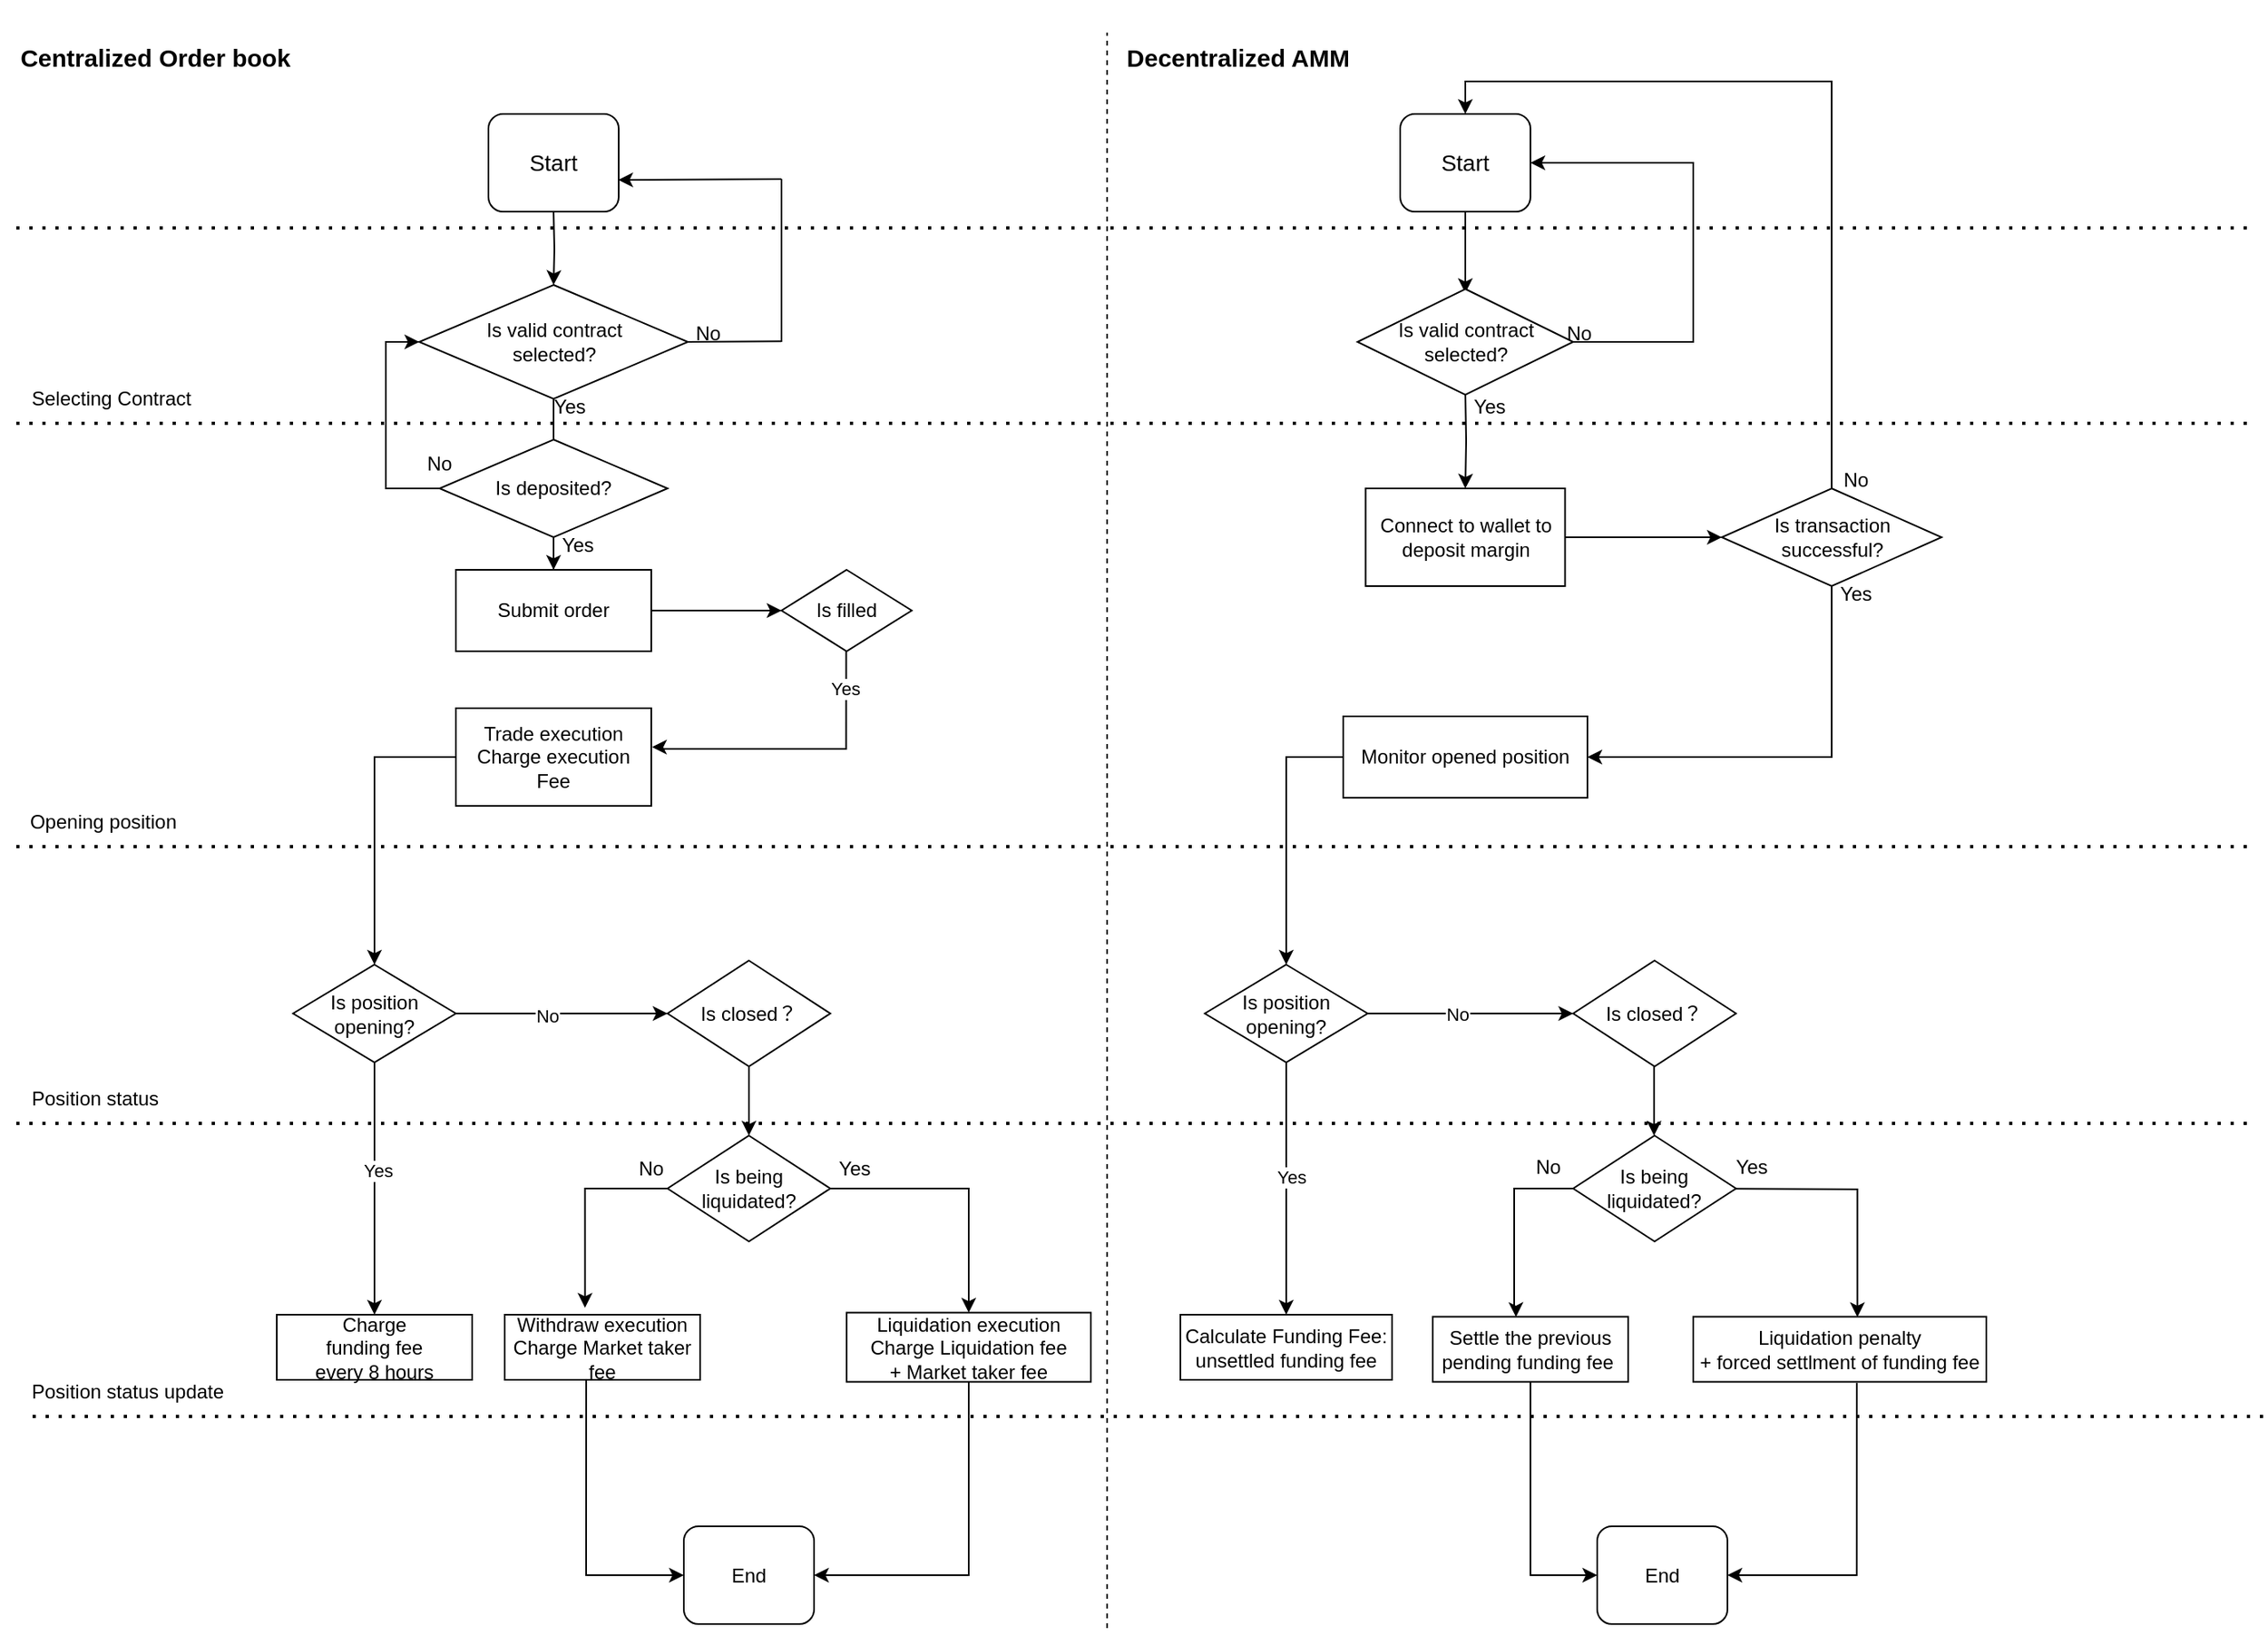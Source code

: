 <mxfile version="21.6.5" type="device">
  <diagram name="Page-1" id="7qWeqGmdUIMSvMaVxC2Z">
    <mxGraphModel dx="1466" dy="1790" grid="1" gridSize="10" guides="1" tooltips="1" connect="1" arrows="1" fold="1" page="1" pageScale="1" pageWidth="1100" pageHeight="850" math="0" shadow="0">
      <root>
        <mxCell id="0" />
        <mxCell id="1" parent="0" />
        <mxCell id="9r9zIMGVRPfAhy_iePYk-91" value="" style="rounded=0;whiteSpace=wrap;html=1;strokeColor=none;" parent="1" vertex="1">
          <mxGeometry x="40" y="-10" width="1390" height="1010" as="geometry" />
        </mxCell>
        <mxCell id="2cL5k20LGx7MLXg2ZPZY-73" style="edgeStyle=orthogonalEdgeStyle;rounded=0;orthogonalLoop=1;jettySize=auto;html=1;entryX=0.5;entryY=0;entryDx=0;entryDy=0;fontFamily=Helvetica;" parent="1" source="rSTGFEO1jFMD9Ot6lzbd-6" edge="1">
          <mxGeometry relative="1" as="geometry">
            <mxPoint x="940" y="170.0" as="targetPoint" />
          </mxGeometry>
        </mxCell>
        <mxCell id="rSTGFEO1jFMD9Ot6lzbd-6" value="&lt;font style=&quot;font-size: 14px;&quot;&gt;Start&lt;br&gt;&lt;/font&gt;" style="rounded=1;whiteSpace=wrap;html=1;fontFamily=Helvetica;" parent="1" vertex="1">
          <mxGeometry x="900" y="60" width="80" height="60" as="geometry" />
        </mxCell>
        <mxCell id="2cL5k20LGx7MLXg2ZPZY-4" value="" style="edgeStyle=orthogonalEdgeStyle;rounded=0;orthogonalLoop=1;jettySize=auto;html=1;exitX=0.5;exitY=1;exitDx=0;exitDy=0;fontFamily=Helvetica;entryX=0.5;entryY=0;entryDx=0;entryDy=0;" parent="1" target="6n5WaVB1s2QaaP87F6nN-7" edge="1">
          <mxGeometry relative="1" as="geometry">
            <mxPoint x="380.0" y="170.0" as="targetPoint" />
            <mxPoint x="380.0" y="120.0" as="sourcePoint" />
          </mxGeometry>
        </mxCell>
        <mxCell id="2cL5k20LGx7MLXg2ZPZY-31" style="edgeStyle=orthogonalEdgeStyle;rounded=0;orthogonalLoop=1;jettySize=auto;html=1;exitX=0.5;exitY=1;exitDx=0;exitDy=0;fontFamily=Helvetica;" parent="1" edge="1">
          <mxGeometry relative="1" as="geometry">
            <mxPoint x="380.0" y="230.0" as="sourcePoint" />
            <mxPoint x="380.027" y="280.0" as="targetPoint" />
          </mxGeometry>
        </mxCell>
        <mxCell id="9r9zIMGVRPfAhy_iePYk-66" style="edgeStyle=orthogonalEdgeStyle;rounded=0;orthogonalLoop=1;jettySize=auto;html=1;entryX=0;entryY=0.5;entryDx=0;entryDy=0;" parent="1" source="2cL5k20LGx7MLXg2ZPZY-7" target="9r9zIMGVRPfAhy_iePYk-65" edge="1">
          <mxGeometry relative="1" as="geometry" />
        </mxCell>
        <mxCell id="2cL5k20LGx7MLXg2ZPZY-7" value="Connect to wallet to deposit margin" style="rounded=0;whiteSpace=wrap;html=1;fontFamily=Helvetica;" parent="1" vertex="1">
          <mxGeometry x="878.75" y="290" width="122.5" height="60" as="geometry" />
        </mxCell>
        <mxCell id="2cL5k20LGx7MLXg2ZPZY-10" value="Centralized Order book" style="text;html=1;align=center;verticalAlign=middle;resizable=0;points=[];autosize=1;strokeColor=none;fillColor=none;fontFamily=Helvetica;fontStyle=1;fontSize=15;" parent="1" vertex="1">
          <mxGeometry x="40" y="10" width="190" height="30" as="geometry" />
        </mxCell>
        <mxCell id="2cL5k20LGx7MLXg2ZPZY-11" value="Decentralized AMM" style="text;html=1;align=center;verticalAlign=middle;resizable=0;points=[];autosize=1;strokeColor=none;fillColor=none;fontFamily=Helvetica;fontStyle=1;fontSize=15;" parent="1" vertex="1">
          <mxGeometry x="720" y="10" width="160" height="30" as="geometry" />
        </mxCell>
        <mxCell id="2cL5k20LGx7MLXg2ZPZY-12" value="Selecting Contract" style="text;html=1;align=center;verticalAlign=middle;resizable=0;points=[];autosize=1;strokeColor=none;fillColor=none;fontFamily=Helvetica;" parent="1" vertex="1">
          <mxGeometry x="47.5" y="220" width="120" height="30" as="geometry" />
        </mxCell>
        <mxCell id="2cL5k20LGx7MLXg2ZPZY-13" value="Opening position" style="text;html=1;align=center;verticalAlign=middle;resizable=0;points=[];autosize=1;strokeColor=none;fillColor=none;fontFamily=Helvetica;" parent="1" vertex="1">
          <mxGeometry x="47.5" y="480" width="110" height="30" as="geometry" />
        </mxCell>
        <mxCell id="2cL5k20LGx7MLXg2ZPZY-14" value="Charge&lt;br&gt;funding fee &lt;br&gt;every 8 hours" style="rounded=0;whiteSpace=wrap;html=1;fontFamily=Helvetica;" parent="1" vertex="1">
          <mxGeometry x="210" y="797.5" width="120" height="40" as="geometry" />
        </mxCell>
        <mxCell id="2cL5k20LGx7MLXg2ZPZY-34" style="edgeStyle=orthogonalEdgeStyle;rounded=0;orthogonalLoop=1;jettySize=auto;html=1;exitX=0.5;exitY=1;exitDx=0;exitDy=0;entryX=0.5;entryY=0;entryDx=0;entryDy=0;fontFamily=Helvetica;" parent="1" source="9r9zIMGVRPfAhy_iePYk-23" target="2cL5k20LGx7MLXg2ZPZY-14" edge="1">
          <mxGeometry relative="1" as="geometry">
            <mxPoint x="237.5" y="680" as="sourcePoint" />
          </mxGeometry>
        </mxCell>
        <mxCell id="9r9zIMGVRPfAhy_iePYk-26" value="Yes" style="edgeLabel;html=1;align=center;verticalAlign=middle;resizable=0;points=[];" parent="2cL5k20LGx7MLXg2ZPZY-34" vertex="1" connectable="0">
          <mxGeometry x="-0.143" y="2" relative="1" as="geometry">
            <mxPoint as="offset" />
          </mxGeometry>
        </mxCell>
        <mxCell id="9r9zIMGVRPfAhy_iePYk-51" style="edgeStyle=orthogonalEdgeStyle;rounded=0;orthogonalLoop=1;jettySize=auto;html=1;entryX=0;entryY=0.5;entryDx=0;entryDy=0;exitX=0.417;exitY=0.996;exitDx=0;exitDy=0;exitPerimeter=0;" parent="1" source="2cL5k20LGx7MLXg2ZPZY-20" target="2cL5k20LGx7MLXg2ZPZY-29" edge="1">
          <mxGeometry relative="1" as="geometry" />
        </mxCell>
        <mxCell id="2cL5k20LGx7MLXg2ZPZY-20" value="&lt;font&gt;Withdraw execution&lt;br&gt;Charge Market taker fee&lt;/font&gt;" style="rounded=0;whiteSpace=wrap;html=1;fontFamily=Helvetica;" parent="1" vertex="1">
          <mxGeometry x="350" y="797.5" width="120" height="40" as="geometry" />
        </mxCell>
        <mxCell id="9r9zIMGVRPfAhy_iePYk-52" style="edgeStyle=orthogonalEdgeStyle;rounded=0;orthogonalLoop=1;jettySize=auto;html=1;entryX=1;entryY=0.5;entryDx=0;entryDy=0;exitX=0.5;exitY=1;exitDx=0;exitDy=0;" parent="1" source="2cL5k20LGx7MLXg2ZPZY-21" target="2cL5k20LGx7MLXg2ZPZY-29" edge="1">
          <mxGeometry relative="1" as="geometry">
            <Array as="points">
              <mxPoint x="635" y="958" />
            </Array>
          </mxGeometry>
        </mxCell>
        <mxCell id="2cL5k20LGx7MLXg2ZPZY-21" value="Liquidation execution&lt;br&gt;Charge Liquidation fee&lt;br&gt;+ Market taker fee" style="rounded=0;whiteSpace=wrap;html=1;fontFamily=Helvetica;" parent="1" vertex="1">
          <mxGeometry x="560" y="796.25" width="150" height="42.5" as="geometry" />
        </mxCell>
        <mxCell id="2cL5k20LGx7MLXg2ZPZY-29" value="End" style="rounded=1;whiteSpace=wrap;html=1;" parent="1" vertex="1">
          <mxGeometry x="460" y="927.5" width="80" height="60" as="geometry" />
        </mxCell>
        <mxCell id="2cL5k20LGx7MLXg2ZPZY-43" style="edgeStyle=orthogonalEdgeStyle;rounded=0;orthogonalLoop=1;jettySize=auto;html=1;exitX=0.5;exitY=1;exitDx=0;exitDy=0;entryX=0.5;entryY=0;entryDx=0;entryDy=0;fontFamily=Helvetica;" parent="1" target="2cL5k20LGx7MLXg2ZPZY-7" edge="1">
          <mxGeometry relative="1" as="geometry">
            <mxPoint x="940" y="230.0" as="sourcePoint" />
          </mxGeometry>
        </mxCell>
        <mxCell id="9r9zIMGVRPfAhy_iePYk-73" style="edgeStyle=orthogonalEdgeStyle;rounded=0;orthogonalLoop=1;jettySize=auto;html=1;exitX=0;exitY=0.5;exitDx=0;exitDy=0;entryX=0.5;entryY=0;entryDx=0;entryDy=0;" parent="1" source="2cL5k20LGx7MLXg2ZPZY-46" target="9r9zIMGVRPfAhy_iePYk-72" edge="1">
          <mxGeometry relative="1" as="geometry" />
        </mxCell>
        <mxCell id="2cL5k20LGx7MLXg2ZPZY-46" value="Monitor opened position" style="rounded=0;whiteSpace=wrap;html=1;fontFamily=Helvetica;" parent="1" vertex="1">
          <mxGeometry x="865" y="430" width="150" height="50" as="geometry" />
        </mxCell>
        <mxCell id="2cL5k20LGx7MLXg2ZPZY-48" value="Calculate Funding Fee: unsettled funding fee" style="rounded=0;whiteSpace=wrap;html=1;fontFamily=Helvetica;" parent="1" vertex="1">
          <mxGeometry x="765" y="797.5" width="130" height="40" as="geometry" />
        </mxCell>
        <mxCell id="9r9zIMGVRPfAhy_iePYk-85" style="edgeStyle=orthogonalEdgeStyle;rounded=0;orthogonalLoop=1;jettySize=auto;html=1;entryX=0;entryY=0.5;entryDx=0;entryDy=0;" parent="1" source="2cL5k20LGx7MLXg2ZPZY-57" target="2cL5k20LGx7MLXg2ZPZY-61" edge="1">
          <mxGeometry relative="1" as="geometry" />
        </mxCell>
        <mxCell id="2cL5k20LGx7MLXg2ZPZY-57" value="&lt;p data-pm-slice=&quot;1 1 []&quot;&gt;Settle the previous pending funding fee&amp;nbsp;&lt;/p&gt;" style="rounded=0;whiteSpace=wrap;html=1;fontFamily=Helvetica;" parent="1" vertex="1">
          <mxGeometry x="920" y="798.75" width="120" height="40" as="geometry" />
        </mxCell>
        <mxCell id="9r9zIMGVRPfAhy_iePYk-86" style="edgeStyle=orthogonalEdgeStyle;rounded=0;orthogonalLoop=1;jettySize=auto;html=1;entryX=1;entryY=0.5;entryDx=0;entryDy=0;exitX=0.558;exitY=1.017;exitDx=0;exitDy=0;exitPerimeter=0;" parent="1" source="2cL5k20LGx7MLXg2ZPZY-59" target="2cL5k20LGx7MLXg2ZPZY-61" edge="1">
          <mxGeometry relative="1" as="geometry" />
        </mxCell>
        <mxCell id="2cL5k20LGx7MLXg2ZPZY-59" value="&lt;font&gt;Liquidation p&lt;/font&gt;enalty &lt;br&gt;+ forced settlment of funding fee" style="rounded=0;whiteSpace=wrap;html=1;fontFamily=Helvetica;" parent="1" vertex="1">
          <mxGeometry x="1080" y="798.75" width="180" height="40" as="geometry" />
        </mxCell>
        <mxCell id="2cL5k20LGx7MLXg2ZPZY-61" value="End" style="rounded=1;whiteSpace=wrap;html=1;" parent="1" vertex="1">
          <mxGeometry x="1021" y="927.5" width="80" height="60" as="geometry" />
        </mxCell>
        <mxCell id="2cL5k20LGx7MLXg2ZPZY-75" value="" style="endArrow=none;dashed=1;html=1;dashPattern=1 3;strokeWidth=2;rounded=0;fontFamily=Helvetica;" parent="1" edge="1">
          <mxGeometry width="50" height="50" relative="1" as="geometry">
            <mxPoint x="50" y="130" as="sourcePoint" />
            <mxPoint x="1420" y="130" as="targetPoint" />
          </mxGeometry>
        </mxCell>
        <mxCell id="2cL5k20LGx7MLXg2ZPZY-76" value="" style="endArrow=none;dashed=1;html=1;rounded=0;" parent="1" edge="1">
          <mxGeometry width="50" height="50" relative="1" as="geometry">
            <mxPoint x="720" y="990" as="sourcePoint" />
            <mxPoint x="720" y="10" as="targetPoint" />
          </mxGeometry>
        </mxCell>
        <mxCell id="2cL5k20LGx7MLXg2ZPZY-77" value="" style="endArrow=none;dashed=1;html=1;dashPattern=1 3;strokeWidth=2;rounded=0;fontFamily=Helvetica;" parent="1" edge="1">
          <mxGeometry width="50" height="50" relative="1" as="geometry">
            <mxPoint x="50" y="250" as="sourcePoint" />
            <mxPoint x="1420" y="250" as="targetPoint" />
          </mxGeometry>
        </mxCell>
        <mxCell id="2cL5k20LGx7MLXg2ZPZY-78" value="" style="endArrow=none;dashed=1;html=1;dashPattern=1 3;strokeWidth=2;rounded=0;fontFamily=Helvetica;" parent="1" edge="1">
          <mxGeometry width="50" height="50" relative="1" as="geometry">
            <mxPoint x="50" y="510" as="sourcePoint" />
            <mxPoint x="1420" y="510" as="targetPoint" />
          </mxGeometry>
        </mxCell>
        <mxCell id="6n5WaVB1s2QaaP87F6nN-7" value="Is valid contract &lt;br&gt;selected?" style="rhombus;whiteSpace=wrap;html=1;" parent="1" vertex="1">
          <mxGeometry x="297.5" y="165" width="165" height="70" as="geometry" />
        </mxCell>
        <mxCell id="6n5WaVB1s2QaaP87F6nN-9" value="&lt;font style=&quot;font-size: 14px;&quot;&gt;Start&lt;br&gt;&lt;/font&gt;" style="rounded=1;whiteSpace=wrap;html=1;fontFamily=Helvetica;" parent="1" vertex="1">
          <mxGeometry x="340" y="60" width="80" height="60" as="geometry" />
        </mxCell>
        <mxCell id="9r9zIMGVRPfAhy_iePYk-1" value="Yes" style="text;html=1;strokeColor=none;fillColor=none;align=center;verticalAlign=middle;whiteSpace=wrap;rounded=0;" parent="1" vertex="1">
          <mxGeometry x="365" y="230" width="50" height="20" as="geometry" />
        </mxCell>
        <mxCell id="9r9zIMGVRPfAhy_iePYk-5" value="" style="endArrow=none;html=1;rounded=0;" parent="1" edge="1">
          <mxGeometry width="50" height="50" relative="1" as="geometry">
            <mxPoint x="462.5" y="199.97" as="sourcePoint" />
            <mxPoint x="520" y="199.64" as="targetPoint" />
          </mxGeometry>
        </mxCell>
        <mxCell id="9r9zIMGVRPfAhy_iePYk-7" value="" style="endArrow=none;html=1;rounded=0;" parent="1" edge="1">
          <mxGeometry width="50" height="50" relative="1" as="geometry">
            <mxPoint x="520" y="200" as="sourcePoint" />
            <mxPoint x="520" y="100" as="targetPoint" />
          </mxGeometry>
        </mxCell>
        <mxCell id="9r9zIMGVRPfAhy_iePYk-8" value="" style="endArrow=classic;html=1;rounded=0;entryX=0.997;entryY=0.675;entryDx=0;entryDy=0;entryPerimeter=0;" parent="1" target="6n5WaVB1s2QaaP87F6nN-9" edge="1">
          <mxGeometry width="50" height="50" relative="1" as="geometry">
            <mxPoint x="520" y="100" as="sourcePoint" />
            <mxPoint x="500" y="60" as="targetPoint" />
          </mxGeometry>
        </mxCell>
        <mxCell id="9r9zIMGVRPfAhy_iePYk-9" value="No" style="text;html=1;strokeColor=none;fillColor=none;align=center;verticalAlign=middle;whiteSpace=wrap;rounded=0;" parent="1" vertex="1">
          <mxGeometry x="445" y="180" width="60" height="30" as="geometry" />
        </mxCell>
        <mxCell id="9r9zIMGVRPfAhy_iePYk-11" style="edgeStyle=orthogonalEdgeStyle;rounded=0;orthogonalLoop=1;jettySize=auto;html=1;entryX=0;entryY=0.5;entryDx=0;entryDy=0;exitX=0;exitY=0.5;exitDx=0;exitDy=0;" parent="1" source="9r9zIMGVRPfAhy_iePYk-10" target="6n5WaVB1s2QaaP87F6nN-7" edge="1">
          <mxGeometry relative="1" as="geometry">
            <Array as="points">
              <mxPoint x="277" y="290" />
              <mxPoint x="277" y="200" />
            </Array>
          </mxGeometry>
        </mxCell>
        <mxCell id="9r9zIMGVRPfAhy_iePYk-68" style="edgeStyle=orthogonalEdgeStyle;rounded=0;orthogonalLoop=1;jettySize=auto;html=1;entryX=0.5;entryY=0;entryDx=0;entryDy=0;" parent="1" source="9r9zIMGVRPfAhy_iePYk-10" target="9r9zIMGVRPfAhy_iePYk-14" edge="1">
          <mxGeometry relative="1" as="geometry" />
        </mxCell>
        <mxCell id="9r9zIMGVRPfAhy_iePYk-10" value="Is deposited?" style="rhombus;whiteSpace=wrap;html=1;" parent="1" vertex="1">
          <mxGeometry x="310" y="260" width="140" height="60" as="geometry" />
        </mxCell>
        <mxCell id="9r9zIMGVRPfAhy_iePYk-12" value="No" style="text;html=1;strokeColor=none;fillColor=none;align=center;verticalAlign=middle;whiteSpace=wrap;rounded=0;" parent="1" vertex="1">
          <mxGeometry x="290" y="260" width="40" height="30" as="geometry" />
        </mxCell>
        <mxCell id="9r9zIMGVRPfAhy_iePYk-13" value="Yes" style="text;html=1;strokeColor=none;fillColor=none;align=center;verticalAlign=middle;whiteSpace=wrap;rounded=0;" parent="1" vertex="1">
          <mxGeometry x="365" y="310" width="60" height="30" as="geometry" />
        </mxCell>
        <mxCell id="9r9zIMGVRPfAhy_iePYk-20" style="edgeStyle=orthogonalEdgeStyle;rounded=0;orthogonalLoop=1;jettySize=auto;html=1;entryX=0;entryY=0.5;entryDx=0;entryDy=0;" parent="1" source="9r9zIMGVRPfAhy_iePYk-14" target="9r9zIMGVRPfAhy_iePYk-19" edge="1">
          <mxGeometry relative="1" as="geometry" />
        </mxCell>
        <mxCell id="9r9zIMGVRPfAhy_iePYk-14" value="Submit order" style="rounded=0;whiteSpace=wrap;html=1;" parent="1" vertex="1">
          <mxGeometry x="320" y="340" width="120" height="50" as="geometry" />
        </mxCell>
        <mxCell id="9r9zIMGVRPfAhy_iePYk-21" style="edgeStyle=orthogonalEdgeStyle;rounded=0;orthogonalLoop=1;jettySize=auto;html=1;entryX=1.004;entryY=0.398;entryDx=0;entryDy=0;entryPerimeter=0;" parent="1" target="9r9zIMGVRPfAhy_iePYk-22" edge="1">
          <mxGeometry relative="1" as="geometry">
            <mxPoint x="445.0" y="469.95" as="targetPoint" />
            <mxPoint x="559.74" y="380" as="sourcePoint" />
            <Array as="points">
              <mxPoint x="560" y="450" />
              <mxPoint x="445" y="450" />
              <mxPoint x="445" y="449" />
            </Array>
          </mxGeometry>
        </mxCell>
        <mxCell id="9r9zIMGVRPfAhy_iePYk-94" value="Yes" style="edgeLabel;html=1;align=center;verticalAlign=middle;resizable=0;points=[];" parent="9r9zIMGVRPfAhy_iePYk-21" vertex="1" connectable="0">
          <mxGeometry x="-0.66" y="-1" relative="1" as="geometry">
            <mxPoint as="offset" />
          </mxGeometry>
        </mxCell>
        <mxCell id="9r9zIMGVRPfAhy_iePYk-19" value="Is filled" style="rhombus;whiteSpace=wrap;html=1;" parent="1" vertex="1">
          <mxGeometry x="520" y="340" width="80" height="50" as="geometry" />
        </mxCell>
        <mxCell id="9r9zIMGVRPfAhy_iePYk-25" style="edgeStyle=orthogonalEdgeStyle;rounded=0;orthogonalLoop=1;jettySize=auto;html=1;entryX=0.5;entryY=0;entryDx=0;entryDy=0;" parent="1" source="9r9zIMGVRPfAhy_iePYk-22" target="9r9zIMGVRPfAhy_iePYk-23" edge="1">
          <mxGeometry relative="1" as="geometry">
            <Array as="points">
              <mxPoint x="270" y="455" />
            </Array>
          </mxGeometry>
        </mxCell>
        <mxCell id="9r9zIMGVRPfAhy_iePYk-22" value="Trade execution&lt;br&gt;Charge execution Fee" style="rounded=0;whiteSpace=wrap;html=1;" parent="1" vertex="1">
          <mxGeometry x="320" y="425" width="120" height="60" as="geometry" />
        </mxCell>
        <mxCell id="bipFphcELUd_ku-ffHA3-1" style="edgeStyle=orthogonalEdgeStyle;rounded=0;orthogonalLoop=1;jettySize=auto;html=1;entryX=0;entryY=0.5;entryDx=0;entryDy=0;" edge="1" parent="1" source="9r9zIMGVRPfAhy_iePYk-23" target="9r9zIMGVRPfAhy_iePYk-42">
          <mxGeometry relative="1" as="geometry" />
        </mxCell>
        <mxCell id="bipFphcELUd_ku-ffHA3-2" value="No" style="edgeLabel;html=1;align=center;verticalAlign=middle;resizable=0;points=[];" vertex="1" connectable="0" parent="bipFphcELUd_ku-ffHA3-1">
          <mxGeometry x="-0.139" relative="1" as="geometry">
            <mxPoint y="1" as="offset" />
          </mxGeometry>
        </mxCell>
        <mxCell id="9r9zIMGVRPfAhy_iePYk-23" value="Is position &lt;br&gt;opening?" style="rhombus;whiteSpace=wrap;html=1;" parent="1" vertex="1">
          <mxGeometry x="220" y="582.5" width="100" height="60" as="geometry" />
        </mxCell>
        <mxCell id="9r9zIMGVRPfAhy_iePYk-47" style="edgeStyle=orthogonalEdgeStyle;rounded=0;orthogonalLoop=1;jettySize=auto;html=1;" parent="1" source="9r9zIMGVRPfAhy_iePYk-42" edge="1">
          <mxGeometry relative="1" as="geometry">
            <mxPoint x="500" y="687.5" as="targetPoint" />
          </mxGeometry>
        </mxCell>
        <mxCell id="9r9zIMGVRPfAhy_iePYk-42" value="Is closed？" style="rhombus;whiteSpace=wrap;html=1;" parent="1" vertex="1">
          <mxGeometry x="450" y="580" width="100" height="65" as="geometry" />
        </mxCell>
        <mxCell id="9r9zIMGVRPfAhy_iePYk-49" style="edgeStyle=orthogonalEdgeStyle;rounded=0;orthogonalLoop=1;jettySize=auto;html=1;exitX=0;exitY=0.5;exitDx=0;exitDy=0;entryX=0.411;entryY=-0.107;entryDx=0;entryDy=0;entryPerimeter=0;" parent="1" source="9r9zIMGVRPfAhy_iePYk-48" target="2cL5k20LGx7MLXg2ZPZY-20" edge="1">
          <mxGeometry relative="1" as="geometry" />
        </mxCell>
        <mxCell id="9r9zIMGVRPfAhy_iePYk-50" style="edgeStyle=orthogonalEdgeStyle;rounded=0;orthogonalLoop=1;jettySize=auto;html=1;entryX=0.5;entryY=0;entryDx=0;entryDy=0;" parent="1" source="9r9zIMGVRPfAhy_iePYk-48" target="2cL5k20LGx7MLXg2ZPZY-21" edge="1">
          <mxGeometry relative="1" as="geometry" />
        </mxCell>
        <mxCell id="9r9zIMGVRPfAhy_iePYk-48" value="Is being liquidated?" style="rhombus;whiteSpace=wrap;html=1;" parent="1" vertex="1">
          <mxGeometry x="450" y="687.5" width="100" height="65" as="geometry" />
        </mxCell>
        <mxCell id="9r9zIMGVRPfAhy_iePYk-63" style="edgeStyle=orthogonalEdgeStyle;rounded=0;orthogonalLoop=1;jettySize=auto;html=1;entryX=1;entryY=0.5;entryDx=0;entryDy=0;" parent="1" source="9r9zIMGVRPfAhy_iePYk-54" target="rSTGFEO1jFMD9Ot6lzbd-6" edge="1">
          <mxGeometry relative="1" as="geometry">
            <Array as="points">
              <mxPoint x="1080" y="200" />
              <mxPoint x="1080" y="90" />
            </Array>
          </mxGeometry>
        </mxCell>
        <mxCell id="9r9zIMGVRPfAhy_iePYk-54" value="Is valid contract &lt;br&gt;selected?" style="rhombus;whiteSpace=wrap;html=1;" parent="1" vertex="1">
          <mxGeometry x="873.75" y="167.5" width="132.5" height="65" as="geometry" />
        </mxCell>
        <mxCell id="9r9zIMGVRPfAhy_iePYk-56" value="Yes" style="text;html=1;strokeColor=none;fillColor=none;align=center;verticalAlign=middle;whiteSpace=wrap;rounded=0;" parent="1" vertex="1">
          <mxGeometry x="930" y="230" width="50" height="20" as="geometry" />
        </mxCell>
        <mxCell id="9r9zIMGVRPfAhy_iePYk-60" value="No" style="text;html=1;strokeColor=none;fillColor=none;align=center;verticalAlign=middle;whiteSpace=wrap;rounded=0;" parent="1" vertex="1">
          <mxGeometry x="980" y="180" width="60" height="30" as="geometry" />
        </mxCell>
        <mxCell id="9r9zIMGVRPfAhy_iePYk-61" value="Yes" style="text;html=1;strokeColor=none;fillColor=none;align=center;verticalAlign=middle;whiteSpace=wrap;rounded=0;" parent="1" vertex="1">
          <mxGeometry x="535" y="692.5" width="60" height="30" as="geometry" />
        </mxCell>
        <mxCell id="9r9zIMGVRPfAhy_iePYk-62" value="No" style="text;html=1;strokeColor=none;fillColor=none;align=center;verticalAlign=middle;whiteSpace=wrap;rounded=0;" parent="1" vertex="1">
          <mxGeometry x="410" y="692.5" width="60" height="30" as="geometry" />
        </mxCell>
        <mxCell id="9r9zIMGVRPfAhy_iePYk-67" style="edgeStyle=orthogonalEdgeStyle;rounded=0;orthogonalLoop=1;jettySize=auto;html=1;entryX=0.5;entryY=0;entryDx=0;entryDy=0;" parent="1" source="9r9zIMGVRPfAhy_iePYk-65" target="rSTGFEO1jFMD9Ot6lzbd-6" edge="1">
          <mxGeometry relative="1" as="geometry">
            <Array as="points">
              <mxPoint x="1165" y="40" />
              <mxPoint x="940" y="40" />
            </Array>
          </mxGeometry>
        </mxCell>
        <mxCell id="9r9zIMGVRPfAhy_iePYk-69" style="edgeStyle=orthogonalEdgeStyle;rounded=0;orthogonalLoop=1;jettySize=auto;html=1;entryX=1;entryY=0.5;entryDx=0;entryDy=0;" parent="1" source="9r9zIMGVRPfAhy_iePYk-65" target="2cL5k20LGx7MLXg2ZPZY-46" edge="1">
          <mxGeometry relative="1" as="geometry">
            <Array as="points">
              <mxPoint x="1165" y="455" />
            </Array>
          </mxGeometry>
        </mxCell>
        <mxCell id="9r9zIMGVRPfAhy_iePYk-65" value="Is transaction successful?" style="rhombus;whiteSpace=wrap;html=1;" parent="1" vertex="1">
          <mxGeometry x="1097.5" y="290" width="135" height="60" as="geometry" />
        </mxCell>
        <mxCell id="9r9zIMGVRPfAhy_iePYk-70" value="Yes" style="text;html=1;strokeColor=none;fillColor=none;align=center;verticalAlign=middle;whiteSpace=wrap;rounded=0;" parent="1" vertex="1">
          <mxGeometry x="1150" y="340" width="60" height="30" as="geometry" />
        </mxCell>
        <mxCell id="9r9zIMGVRPfAhy_iePYk-71" value="No" style="text;html=1;strokeColor=none;fillColor=none;align=center;verticalAlign=middle;whiteSpace=wrap;rounded=0;" parent="1" vertex="1">
          <mxGeometry x="1150" y="270" width="60" height="30" as="geometry" />
        </mxCell>
        <mxCell id="9r9zIMGVRPfAhy_iePYk-74" style="edgeStyle=orthogonalEdgeStyle;rounded=0;orthogonalLoop=1;jettySize=auto;html=1;entryX=0.5;entryY=0;entryDx=0;entryDy=0;" parent="1" source="9r9zIMGVRPfAhy_iePYk-72" target="2cL5k20LGx7MLXg2ZPZY-48" edge="1">
          <mxGeometry relative="1" as="geometry" />
        </mxCell>
        <mxCell id="9r9zIMGVRPfAhy_iePYk-75" value="Yes" style="edgeLabel;html=1;align=center;verticalAlign=middle;resizable=0;points=[];" parent="9r9zIMGVRPfAhy_iePYk-74" vertex="1" connectable="0">
          <mxGeometry x="-0.089" y="3" relative="1" as="geometry">
            <mxPoint as="offset" />
          </mxGeometry>
        </mxCell>
        <mxCell id="bipFphcELUd_ku-ffHA3-3" style="edgeStyle=orthogonalEdgeStyle;rounded=0;orthogonalLoop=1;jettySize=auto;html=1;entryX=0;entryY=0.5;entryDx=0;entryDy=0;" edge="1" parent="1" source="9r9zIMGVRPfAhy_iePYk-72" target="9r9zIMGVRPfAhy_iePYk-76">
          <mxGeometry relative="1" as="geometry" />
        </mxCell>
        <mxCell id="bipFphcELUd_ku-ffHA3-4" value="No" style="edgeLabel;html=1;align=center;verticalAlign=middle;resizable=0;points=[];" vertex="1" connectable="0" parent="bipFphcELUd_ku-ffHA3-3">
          <mxGeometry x="-0.129" y="1" relative="1" as="geometry">
            <mxPoint y="1" as="offset" />
          </mxGeometry>
        </mxCell>
        <mxCell id="9r9zIMGVRPfAhy_iePYk-72" value="Is position &lt;br&gt;opening?" style="rhombus;whiteSpace=wrap;html=1;" parent="1" vertex="1">
          <mxGeometry x="780" y="582.5" width="100" height="60" as="geometry" />
        </mxCell>
        <mxCell id="9r9zIMGVRPfAhy_iePYk-76" value="Is closed？" style="rhombus;whiteSpace=wrap;html=1;" parent="1" vertex="1">
          <mxGeometry x="1006.25" y="580" width="100" height="65" as="geometry" />
        </mxCell>
        <mxCell id="9r9zIMGVRPfAhy_iePYk-78" style="edgeStyle=orthogonalEdgeStyle;rounded=0;orthogonalLoop=1;jettySize=auto;html=1;" parent="1" edge="1">
          <mxGeometry relative="1" as="geometry">
            <mxPoint x="1055.91" y="687.5" as="targetPoint" />
            <mxPoint x="1055.91" y="645" as="sourcePoint" />
          </mxGeometry>
        </mxCell>
        <mxCell id="9r9zIMGVRPfAhy_iePYk-79" style="edgeStyle=orthogonalEdgeStyle;rounded=0;orthogonalLoop=1;jettySize=auto;html=1;exitX=0;exitY=0.5;exitDx=0;exitDy=0;entryX=0.426;entryY=0.004;entryDx=0;entryDy=0;entryPerimeter=0;" parent="1" source="9r9zIMGVRPfAhy_iePYk-81" target="2cL5k20LGx7MLXg2ZPZY-57" edge="1">
          <mxGeometry relative="1" as="geometry">
            <mxPoint x="950" y="792.5" as="targetPoint" />
            <Array as="points">
              <mxPoint x="970" y="720" />
              <mxPoint x="970" y="793" />
              <mxPoint x="971" y="793" />
            </Array>
          </mxGeometry>
        </mxCell>
        <mxCell id="9r9zIMGVRPfAhy_iePYk-80" style="edgeStyle=orthogonalEdgeStyle;rounded=0;orthogonalLoop=1;jettySize=auto;html=1;entryX=0.56;entryY=0.006;entryDx=0;entryDy=0;entryPerimeter=0;" parent="1" target="2cL5k20LGx7MLXg2ZPZY-59" edge="1">
          <mxGeometry relative="1" as="geometry">
            <mxPoint x="1153.12" y="795.5" as="targetPoint" />
            <mxPoint x="1078.37" y="720" as="sourcePoint" />
          </mxGeometry>
        </mxCell>
        <mxCell id="9r9zIMGVRPfAhy_iePYk-81" value="Is being liquidated?" style="rhombus;whiteSpace=wrap;html=1;" parent="1" vertex="1">
          <mxGeometry x="1006.25" y="687.5" width="100" height="65" as="geometry" />
        </mxCell>
        <mxCell id="9r9zIMGVRPfAhy_iePYk-82" value="Yes" style="text;html=1;strokeColor=none;fillColor=none;align=center;verticalAlign=middle;whiteSpace=wrap;rounded=0;" parent="1" vertex="1">
          <mxGeometry x="1086" y="692" width="60" height="30" as="geometry" />
        </mxCell>
        <mxCell id="9r9zIMGVRPfAhy_iePYk-83" value="No" style="text;html=1;strokeColor=none;fillColor=none;align=center;verticalAlign=middle;whiteSpace=wrap;rounded=0;" parent="1" vertex="1">
          <mxGeometry x="961" y="692" width="60" height="30" as="geometry" />
        </mxCell>
        <mxCell id="9r9zIMGVRPfAhy_iePYk-87" value="" style="endArrow=none;dashed=1;html=1;dashPattern=1 3;strokeWidth=2;rounded=0;fontFamily=Helvetica;" parent="1" edge="1">
          <mxGeometry width="50" height="50" relative="1" as="geometry">
            <mxPoint x="50" y="680" as="sourcePoint" />
            <mxPoint x="1420" y="680" as="targetPoint" />
          </mxGeometry>
        </mxCell>
        <mxCell id="9r9zIMGVRPfAhy_iePYk-88" value="Position status" style="text;html=1;align=center;verticalAlign=middle;resizable=0;points=[];autosize=1;strokeColor=none;fillColor=none;fontFamily=Helvetica;" parent="1" vertex="1">
          <mxGeometry x="47.5" y="650" width="100" height="30" as="geometry" />
        </mxCell>
        <mxCell id="9r9zIMGVRPfAhy_iePYk-89" value="" style="endArrow=none;dashed=1;html=1;dashPattern=1 3;strokeWidth=2;rounded=0;fontFamily=Helvetica;" parent="1" edge="1">
          <mxGeometry width="50" height="50" relative="1" as="geometry">
            <mxPoint x="60" y="860" as="sourcePoint" />
            <mxPoint x="1430" y="860" as="targetPoint" />
          </mxGeometry>
        </mxCell>
        <mxCell id="9r9zIMGVRPfAhy_iePYk-90" value="Position status update" style="text;html=1;align=center;verticalAlign=middle;resizable=0;points=[];autosize=1;strokeColor=none;fillColor=none;fontFamily=Helvetica;" parent="1" vertex="1">
          <mxGeometry x="47.5" y="830" width="140" height="30" as="geometry" />
        </mxCell>
      </root>
    </mxGraphModel>
  </diagram>
</mxfile>
